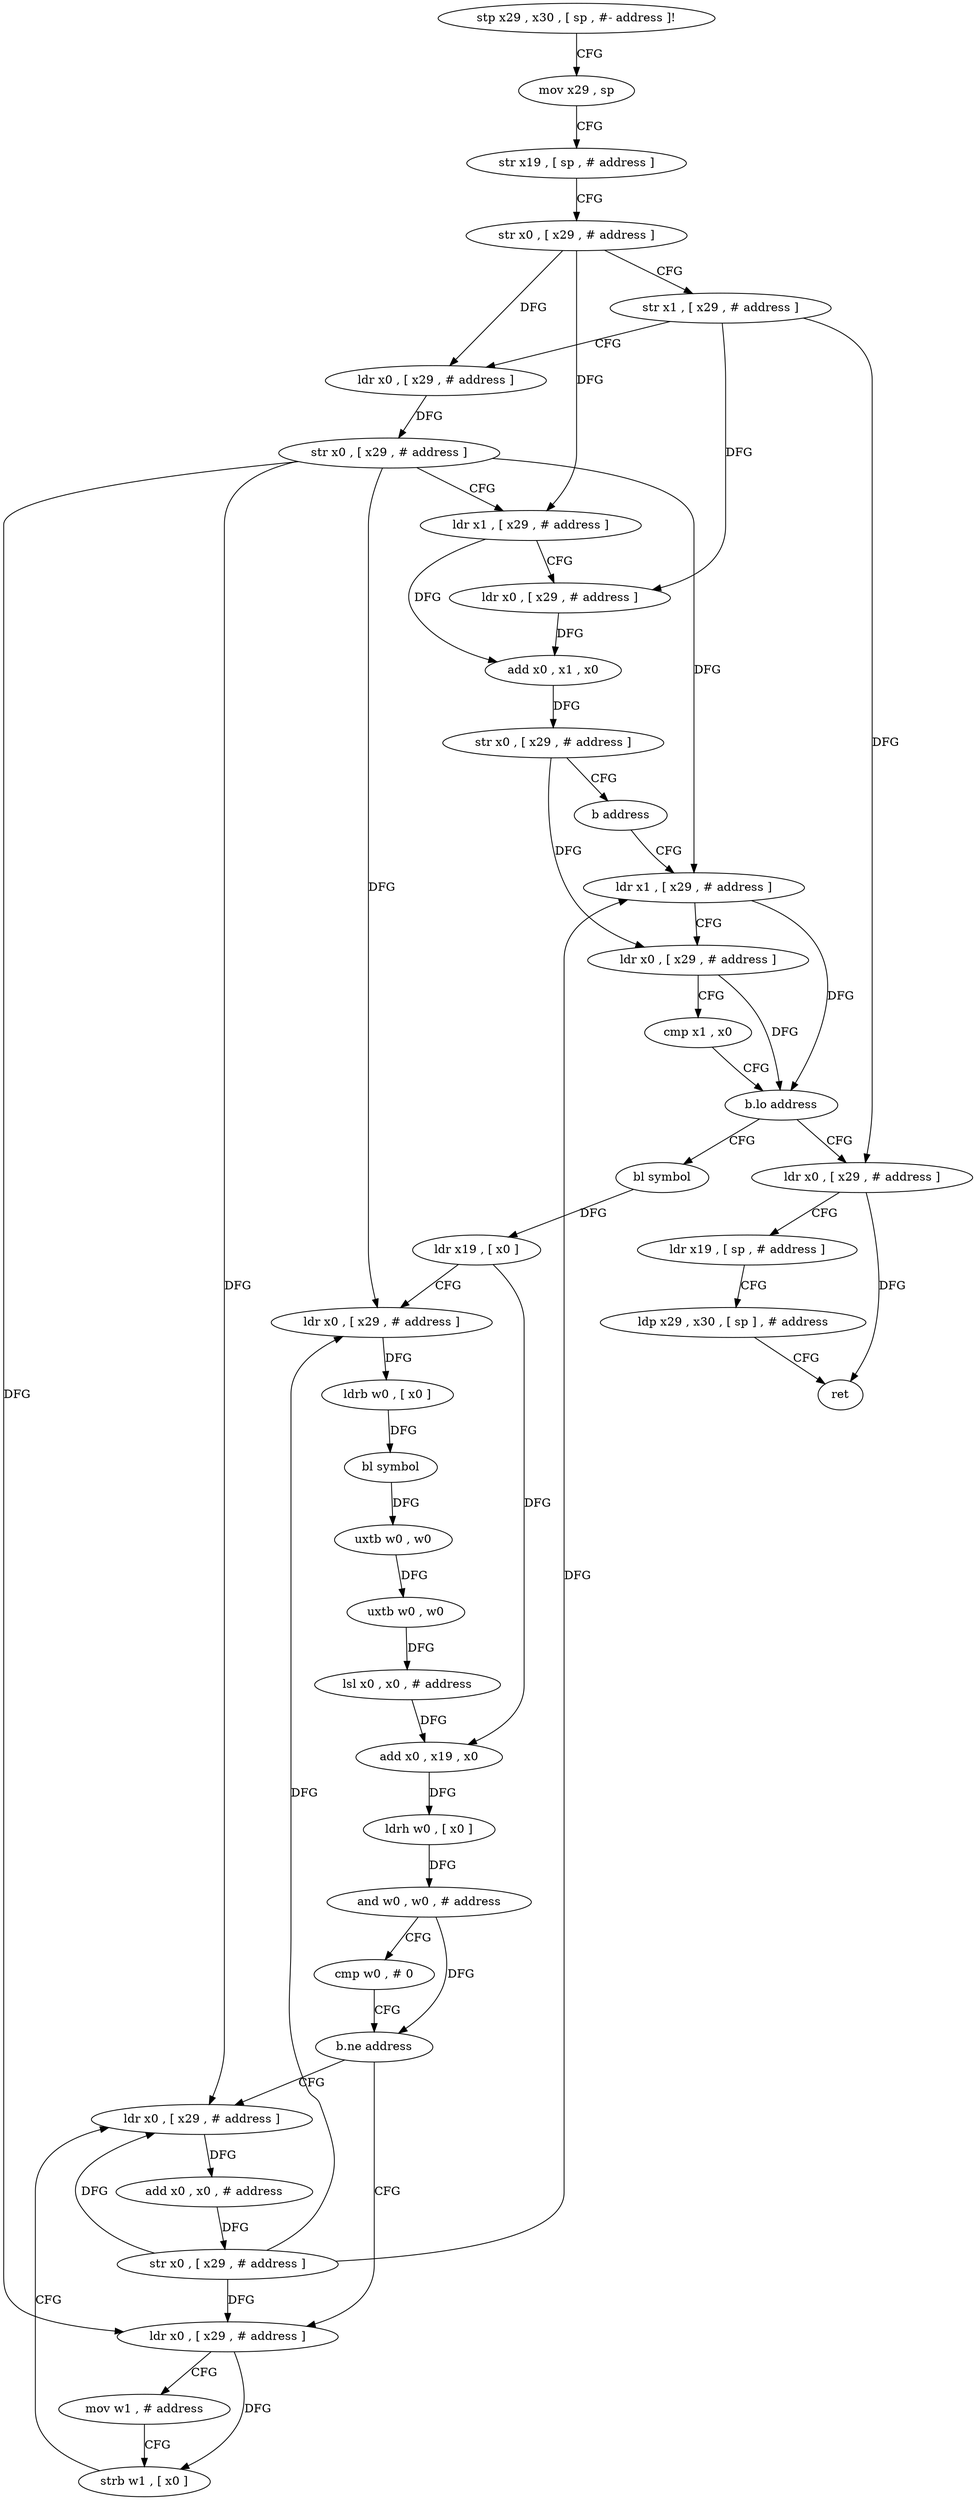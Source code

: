 digraph "func" {
"4295392" [label = "stp x29 , x30 , [ sp , #- address ]!" ]
"4295396" [label = "mov x29 , sp" ]
"4295400" [label = "str x19 , [ sp , # address ]" ]
"4295404" [label = "str x0 , [ x29 , # address ]" ]
"4295408" [label = "str x1 , [ x29 , # address ]" ]
"4295412" [label = "ldr x0 , [ x29 , # address ]" ]
"4295416" [label = "str x0 , [ x29 , # address ]" ]
"4295420" [label = "ldr x1 , [ x29 , # address ]" ]
"4295424" [label = "ldr x0 , [ x29 , # address ]" ]
"4295428" [label = "add x0 , x1 , x0" ]
"4295432" [label = "str x0 , [ x29 , # address ]" ]
"4295436" [label = "b address" ]
"4295516" [label = "ldr x1 , [ x29 , # address ]" ]
"4295520" [label = "ldr x0 , [ x29 , # address ]" ]
"4295524" [label = "cmp x1 , x0" ]
"4295528" [label = "b.lo address" ]
"4295440" [label = "bl symbol" ]
"4295532" [label = "ldr x0 , [ x29 , # address ]" ]
"4295444" [label = "ldr x19 , [ x0 ]" ]
"4295448" [label = "ldr x0 , [ x29 , # address ]" ]
"4295452" [label = "ldrb w0 , [ x0 ]" ]
"4295456" [label = "bl symbol" ]
"4295460" [label = "uxtb w0 , w0" ]
"4295464" [label = "uxtb w0 , w0" ]
"4295468" [label = "lsl x0 , x0 , # address" ]
"4295472" [label = "add x0 , x19 , x0" ]
"4295476" [label = "ldrh w0 , [ x0 ]" ]
"4295480" [label = "and w0 , w0 , # address" ]
"4295484" [label = "cmp w0 , # 0" ]
"4295488" [label = "b.ne address" ]
"4295504" [label = "ldr x0 , [ x29 , # address ]" ]
"4295492" [label = "ldr x0 , [ x29 , # address ]" ]
"4295536" [label = "ldr x19 , [ sp , # address ]" ]
"4295540" [label = "ldp x29 , x30 , [ sp ] , # address" ]
"4295544" [label = "ret" ]
"4295508" [label = "add x0 , x0 , # address" ]
"4295512" [label = "str x0 , [ x29 , # address ]" ]
"4295496" [label = "mov w1 , # address" ]
"4295500" [label = "strb w1 , [ x0 ]" ]
"4295392" -> "4295396" [ label = "CFG" ]
"4295396" -> "4295400" [ label = "CFG" ]
"4295400" -> "4295404" [ label = "CFG" ]
"4295404" -> "4295408" [ label = "CFG" ]
"4295404" -> "4295412" [ label = "DFG" ]
"4295404" -> "4295420" [ label = "DFG" ]
"4295408" -> "4295412" [ label = "CFG" ]
"4295408" -> "4295424" [ label = "DFG" ]
"4295408" -> "4295532" [ label = "DFG" ]
"4295412" -> "4295416" [ label = "DFG" ]
"4295416" -> "4295420" [ label = "CFG" ]
"4295416" -> "4295516" [ label = "DFG" ]
"4295416" -> "4295448" [ label = "DFG" ]
"4295416" -> "4295504" [ label = "DFG" ]
"4295416" -> "4295492" [ label = "DFG" ]
"4295420" -> "4295424" [ label = "CFG" ]
"4295420" -> "4295428" [ label = "DFG" ]
"4295424" -> "4295428" [ label = "DFG" ]
"4295428" -> "4295432" [ label = "DFG" ]
"4295432" -> "4295436" [ label = "CFG" ]
"4295432" -> "4295520" [ label = "DFG" ]
"4295436" -> "4295516" [ label = "CFG" ]
"4295516" -> "4295520" [ label = "CFG" ]
"4295516" -> "4295528" [ label = "DFG" ]
"4295520" -> "4295524" [ label = "CFG" ]
"4295520" -> "4295528" [ label = "DFG" ]
"4295524" -> "4295528" [ label = "CFG" ]
"4295528" -> "4295440" [ label = "CFG" ]
"4295528" -> "4295532" [ label = "CFG" ]
"4295440" -> "4295444" [ label = "DFG" ]
"4295532" -> "4295536" [ label = "CFG" ]
"4295532" -> "4295544" [ label = "DFG" ]
"4295444" -> "4295448" [ label = "CFG" ]
"4295444" -> "4295472" [ label = "DFG" ]
"4295448" -> "4295452" [ label = "DFG" ]
"4295452" -> "4295456" [ label = "DFG" ]
"4295456" -> "4295460" [ label = "DFG" ]
"4295460" -> "4295464" [ label = "DFG" ]
"4295464" -> "4295468" [ label = "DFG" ]
"4295468" -> "4295472" [ label = "DFG" ]
"4295472" -> "4295476" [ label = "DFG" ]
"4295476" -> "4295480" [ label = "DFG" ]
"4295480" -> "4295484" [ label = "CFG" ]
"4295480" -> "4295488" [ label = "DFG" ]
"4295484" -> "4295488" [ label = "CFG" ]
"4295488" -> "4295504" [ label = "CFG" ]
"4295488" -> "4295492" [ label = "CFG" ]
"4295504" -> "4295508" [ label = "DFG" ]
"4295492" -> "4295496" [ label = "CFG" ]
"4295492" -> "4295500" [ label = "DFG" ]
"4295536" -> "4295540" [ label = "CFG" ]
"4295540" -> "4295544" [ label = "CFG" ]
"4295508" -> "4295512" [ label = "DFG" ]
"4295512" -> "4295516" [ label = "DFG" ]
"4295512" -> "4295448" [ label = "DFG" ]
"4295512" -> "4295504" [ label = "DFG" ]
"4295512" -> "4295492" [ label = "DFG" ]
"4295496" -> "4295500" [ label = "CFG" ]
"4295500" -> "4295504" [ label = "CFG" ]
}
